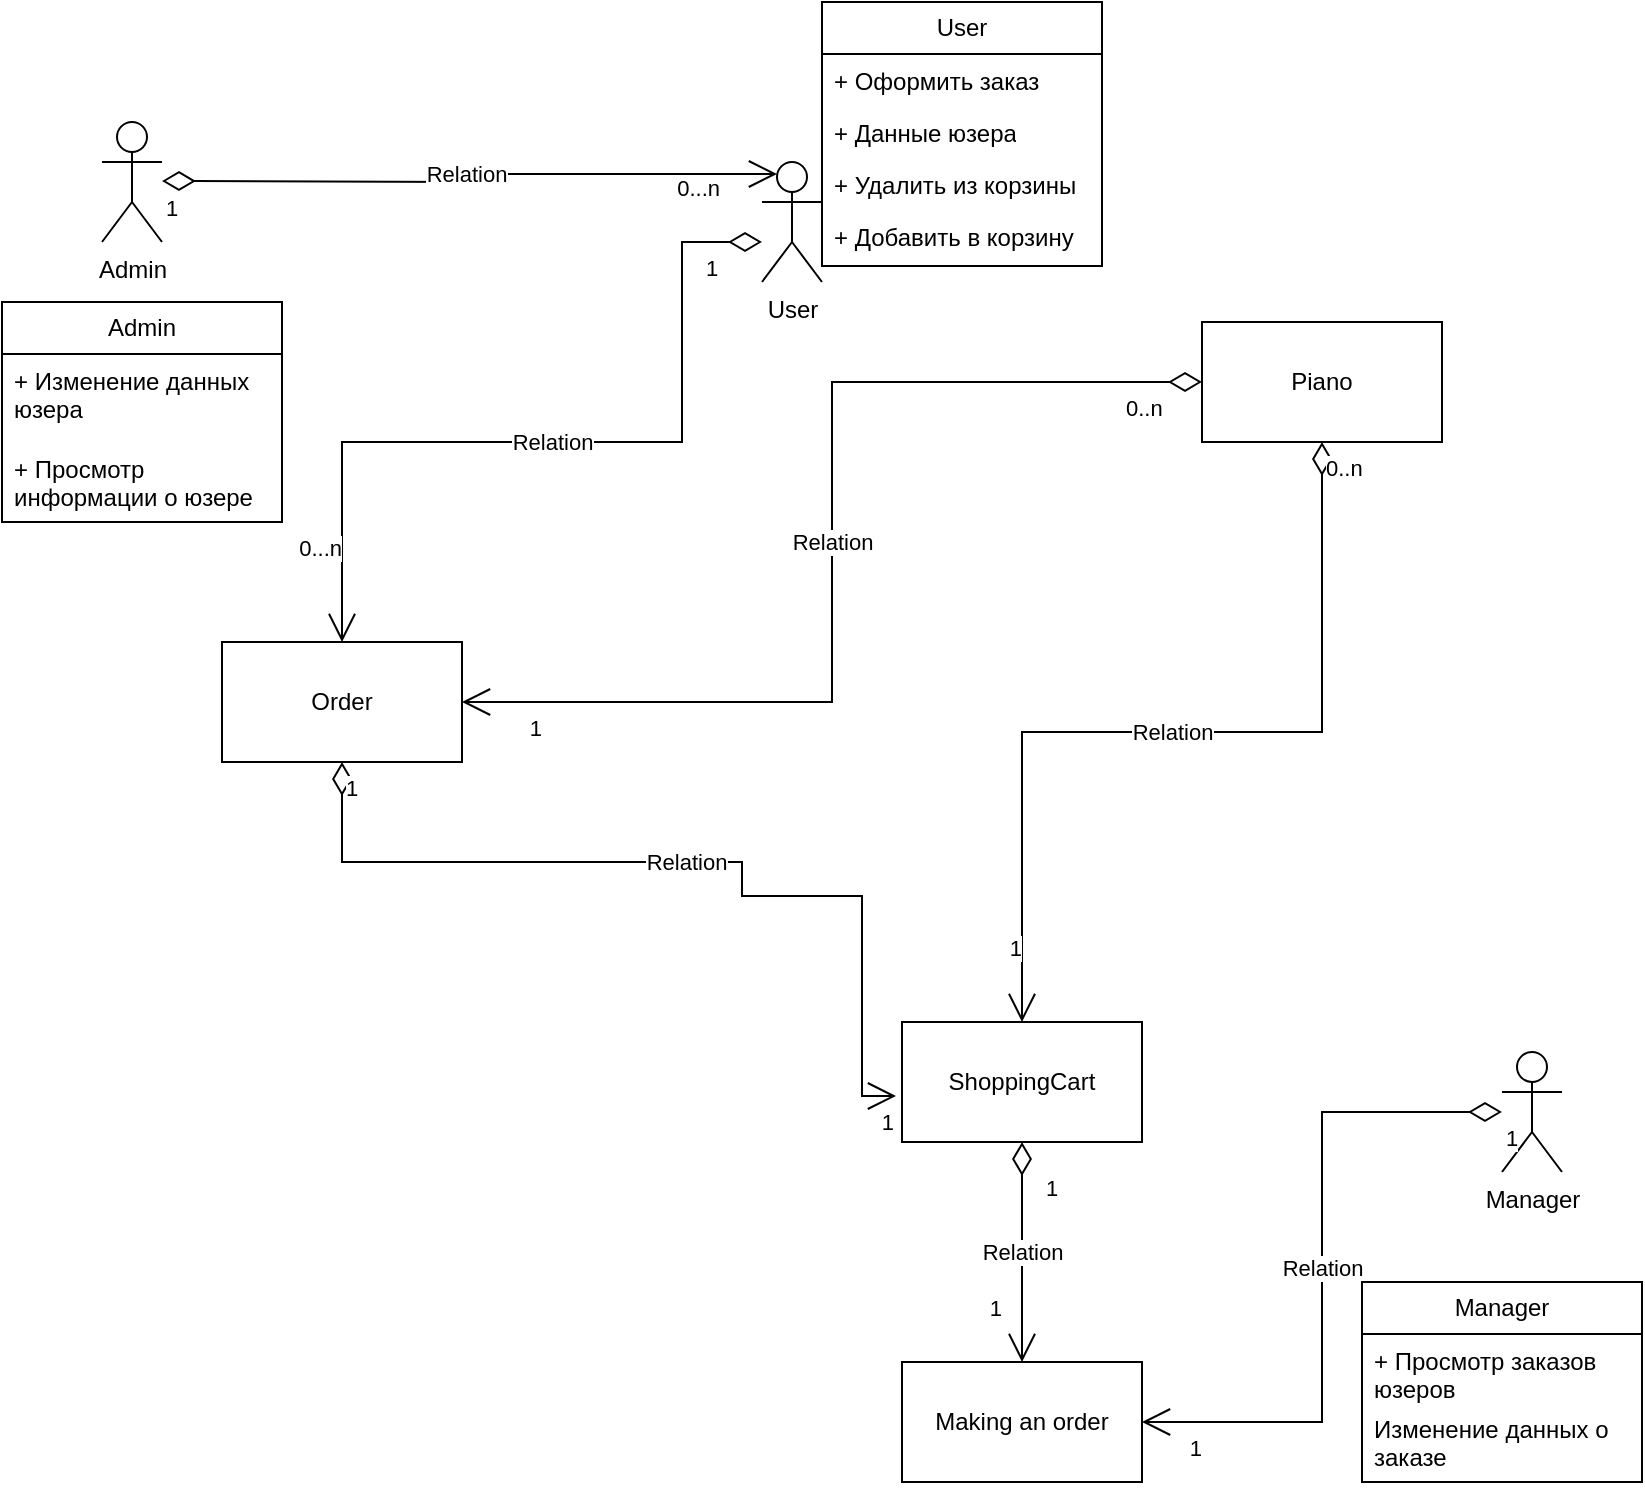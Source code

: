 <mxfile version="24.3.0" type="device">
  <diagram name="Страница — 1" id="aJWzpaHuT5H44-Uu2QTZ">
    <mxGraphModel dx="1386" dy="791" grid="1" gridSize="10" guides="1" tooltips="1" connect="1" arrows="1" fold="1" page="1" pageScale="1" pageWidth="827" pageHeight="1169" math="0" shadow="0">
      <root>
        <mxCell id="0" />
        <mxCell id="1" parent="0" />
        <mxCell id="VLDG_7hEAY1DyTeYcX6B-1" value="Piano" style="rounded=0;whiteSpace=wrap;html=1;" parent="1" vertex="1">
          <mxGeometry x="600" y="220" width="120" height="60" as="geometry" />
        </mxCell>
        <mxCell id="VLDG_7hEAY1DyTeYcX6B-3" value="Order" style="rounded=0;whiteSpace=wrap;html=1;" parent="1" vertex="1">
          <mxGeometry x="110" y="380" width="120" height="60" as="geometry" />
        </mxCell>
        <mxCell id="VLDG_7hEAY1DyTeYcX6B-4" value="ShoppingCart" style="rounded=0;whiteSpace=wrap;html=1;" parent="1" vertex="1">
          <mxGeometry x="450" y="570" width="120" height="60" as="geometry" />
        </mxCell>
        <mxCell id="VLDG_7hEAY1DyTeYcX6B-5" value="User" style="shape=umlActor;verticalLabelPosition=bottom;verticalAlign=top;html=1;outlineConnect=0;" parent="1" vertex="1">
          <mxGeometry x="380" y="140" width="30" height="60" as="geometry" />
        </mxCell>
        <mxCell id="VLDG_7hEAY1DyTeYcX6B-6" value="Relation" style="endArrow=open;html=1;endSize=12;startArrow=diamondThin;startSize=14;startFill=0;edgeStyle=orthogonalEdgeStyle;rounded=0;exitX=0;exitY=0.5;exitDx=0;exitDy=0;entryX=0.5;entryY=0;entryDx=0;entryDy=0;" parent="1" target="VLDG_7hEAY1DyTeYcX6B-3" edge="1">
          <mxGeometry relative="1" as="geometry">
            <mxPoint x="380" y="180" as="sourcePoint" />
            <mxPoint x="470" y="260" as="targetPoint" />
            <Array as="points">
              <mxPoint x="340" y="180" />
              <mxPoint x="340" y="280" />
              <mxPoint x="170" y="280" />
            </Array>
            <mxPoint as="offset" />
          </mxGeometry>
        </mxCell>
        <mxCell id="VLDG_7hEAY1DyTeYcX6B-7" value="1" style="edgeLabel;resizable=0;html=1;align=left;verticalAlign=top;" parent="VLDG_7hEAY1DyTeYcX6B-6" connectable="0" vertex="1">
          <mxGeometry x="-1" relative="1" as="geometry">
            <mxPoint x="-30" as="offset" />
          </mxGeometry>
        </mxCell>
        <mxCell id="VLDG_7hEAY1DyTeYcX6B-8" value="0...n" style="edgeLabel;resizable=0;html=1;align=right;verticalAlign=top;" parent="VLDG_7hEAY1DyTeYcX6B-6" connectable="0" vertex="1">
          <mxGeometry x="1" relative="1" as="geometry">
            <mxPoint y="-60" as="offset" />
          </mxGeometry>
        </mxCell>
        <mxCell id="VLDG_7hEAY1DyTeYcX6B-10" value="Relation" style="endArrow=open;html=1;endSize=12;startArrow=diamondThin;startSize=14;startFill=0;edgeStyle=orthogonalEdgeStyle;rounded=0;exitX=0.5;exitY=1;exitDx=0;exitDy=0;entryX=0.5;entryY=0;entryDx=0;entryDy=0;" parent="1" source="VLDG_7hEAY1DyTeYcX6B-1" target="VLDG_7hEAY1DyTeYcX6B-4" edge="1">
          <mxGeometry relative="1" as="geometry">
            <mxPoint x="500" y="370" as="sourcePoint" />
            <mxPoint x="660" y="370" as="targetPoint" />
          </mxGeometry>
        </mxCell>
        <mxCell id="VLDG_7hEAY1DyTeYcX6B-11" value="0..n" style="edgeLabel;resizable=0;html=1;align=left;verticalAlign=top;" parent="VLDG_7hEAY1DyTeYcX6B-10" connectable="0" vertex="1">
          <mxGeometry x="-1" relative="1" as="geometry" />
        </mxCell>
        <mxCell id="VLDG_7hEAY1DyTeYcX6B-12" value="1" style="edgeLabel;resizable=0;html=1;align=right;verticalAlign=top;" parent="VLDG_7hEAY1DyTeYcX6B-10" connectable="0" vertex="1">
          <mxGeometry x="1" relative="1" as="geometry">
            <mxPoint y="-50" as="offset" />
          </mxGeometry>
        </mxCell>
        <mxCell id="VLDG_7hEAY1DyTeYcX6B-13" value="Relation" style="endArrow=open;html=1;endSize=12;startArrow=diamondThin;startSize=14;startFill=0;edgeStyle=orthogonalEdgeStyle;rounded=0;exitX=0;exitY=0.5;exitDx=0;exitDy=0;entryX=1;entryY=0.5;entryDx=0;entryDy=0;" parent="1" source="VLDG_7hEAY1DyTeYcX6B-1" target="VLDG_7hEAY1DyTeYcX6B-3" edge="1">
          <mxGeometry relative="1" as="geometry">
            <mxPoint x="320" y="340" as="sourcePoint" />
            <mxPoint x="480" y="340" as="targetPoint" />
          </mxGeometry>
        </mxCell>
        <mxCell id="VLDG_7hEAY1DyTeYcX6B-14" value="0..n" style="edgeLabel;resizable=0;html=1;align=left;verticalAlign=top;" parent="VLDG_7hEAY1DyTeYcX6B-13" connectable="0" vertex="1">
          <mxGeometry x="-1" relative="1" as="geometry">
            <mxPoint x="-40" as="offset" />
          </mxGeometry>
        </mxCell>
        <mxCell id="VLDG_7hEAY1DyTeYcX6B-15" value="1" style="edgeLabel;resizable=0;html=1;align=right;verticalAlign=top;" parent="VLDG_7hEAY1DyTeYcX6B-13" connectable="0" vertex="1">
          <mxGeometry x="1" relative="1" as="geometry">
            <mxPoint x="40" as="offset" />
          </mxGeometry>
        </mxCell>
        <mxCell id="VLDG_7hEAY1DyTeYcX6B-16" value="Relation" style="endArrow=open;html=1;endSize=12;startArrow=diamondThin;startSize=14;startFill=0;edgeStyle=orthogonalEdgeStyle;rounded=0;exitX=0.5;exitY=1;exitDx=0;exitDy=0;entryX=-0.025;entryY=0.617;entryDx=0;entryDy=0;entryPerimeter=0;" parent="1" source="VLDG_7hEAY1DyTeYcX6B-3" target="VLDG_7hEAY1DyTeYcX6B-4" edge="1">
          <mxGeometry relative="1" as="geometry">
            <mxPoint x="150" y="510" as="sourcePoint" />
            <mxPoint x="310" y="510" as="targetPoint" />
            <Array as="points">
              <mxPoint x="170" y="490" />
              <mxPoint x="370" y="490" />
              <mxPoint x="370" y="507" />
              <mxPoint x="430" y="507" />
              <mxPoint x="430" y="607" />
            </Array>
          </mxGeometry>
        </mxCell>
        <mxCell id="VLDG_7hEAY1DyTeYcX6B-17" value="1" style="edgeLabel;resizable=0;html=1;align=left;verticalAlign=top;" parent="VLDG_7hEAY1DyTeYcX6B-16" connectable="0" vertex="1">
          <mxGeometry x="-1" relative="1" as="geometry" />
        </mxCell>
        <mxCell id="VLDG_7hEAY1DyTeYcX6B-18" value="1" style="edgeLabel;resizable=0;html=1;align=right;verticalAlign=top;" parent="VLDG_7hEAY1DyTeYcX6B-16" connectable="0" vertex="1">
          <mxGeometry x="1" relative="1" as="geometry" />
        </mxCell>
        <mxCell id="VLDG_7hEAY1DyTeYcX6B-19" value="Admin&lt;br&gt;" style="shape=umlActor;verticalLabelPosition=bottom;verticalAlign=top;html=1;" parent="1" vertex="1">
          <mxGeometry x="50" y="120" width="30" height="60" as="geometry" />
        </mxCell>
        <mxCell id="VLDG_7hEAY1DyTeYcX6B-20" value="Manager&lt;br&gt;" style="shape=umlActor;verticalLabelPosition=bottom;verticalAlign=top;html=1;" parent="1" vertex="1">
          <mxGeometry x="750" y="585" width="30" height="60" as="geometry" />
        </mxCell>
        <mxCell id="VLDG_7hEAY1DyTeYcX6B-21" value="User" style="swimlane;fontStyle=0;childLayout=stackLayout;horizontal=1;startSize=26;fillColor=none;horizontalStack=0;resizeParent=1;resizeParentMax=0;resizeLast=0;collapsible=1;marginBottom=0;whiteSpace=wrap;html=1;" parent="1" vertex="1">
          <mxGeometry x="410" y="60" width="140" height="132" as="geometry" />
        </mxCell>
        <mxCell id="VLDG_7hEAY1DyTeYcX6B-28" value="+ Оформить заказ" style="text;strokeColor=none;fillColor=none;align=left;verticalAlign=top;spacingLeft=4;spacingRight=4;overflow=hidden;rotatable=0;points=[[0,0.5],[1,0.5]];portConstraint=eastwest;whiteSpace=wrap;html=1;" parent="VLDG_7hEAY1DyTeYcX6B-21" vertex="1">
          <mxGeometry y="26" width="140" height="26" as="geometry" />
        </mxCell>
        <mxCell id="VLDG_7hEAY1DyTeYcX6B-23" value="+ Данные юзера" style="text;strokeColor=none;fillColor=none;align=left;verticalAlign=top;spacingLeft=4;spacingRight=4;overflow=hidden;rotatable=0;points=[[0,0.5],[1,0.5]];portConstraint=eastwest;whiteSpace=wrap;html=1;" parent="VLDG_7hEAY1DyTeYcX6B-21" vertex="1">
          <mxGeometry y="52" width="140" height="26" as="geometry" />
        </mxCell>
        <mxCell id="VLDG_7hEAY1DyTeYcX6B-27" value="+ Удалить из корзины" style="text;strokeColor=none;fillColor=none;align=left;verticalAlign=top;spacingLeft=4;spacingRight=4;overflow=hidden;rotatable=0;points=[[0,0.5],[1,0.5]];portConstraint=eastwest;whiteSpace=wrap;html=1;" parent="VLDG_7hEAY1DyTeYcX6B-21" vertex="1">
          <mxGeometry y="78" width="140" height="26" as="geometry" />
        </mxCell>
        <mxCell id="VLDG_7hEAY1DyTeYcX6B-24" value="+ Добавить в корзину" style="text;strokeColor=none;fillColor=none;align=left;verticalAlign=top;spacingLeft=4;spacingRight=4;overflow=hidden;rotatable=0;points=[[0,0.5],[1,0.5]];portConstraint=eastwest;whiteSpace=wrap;html=1;" parent="VLDG_7hEAY1DyTeYcX6B-21" vertex="1">
          <mxGeometry y="104" width="140" height="28" as="geometry" />
        </mxCell>
        <mxCell id="VLDG_7hEAY1DyTeYcX6B-29" value="Making an order" style="html=1;whiteSpace=wrap;" parent="1" vertex="1">
          <mxGeometry x="450" y="740" width="120" height="60" as="geometry" />
        </mxCell>
        <mxCell id="VLDG_7hEAY1DyTeYcX6B-30" value="Relation" style="endArrow=open;html=1;endSize=12;startArrow=diamondThin;startSize=14;startFill=0;edgeStyle=orthogonalEdgeStyle;rounded=0;exitX=0.5;exitY=1;exitDx=0;exitDy=0;entryX=0.5;entryY=0;entryDx=0;entryDy=0;" parent="1" source="VLDG_7hEAY1DyTeYcX6B-4" target="VLDG_7hEAY1DyTeYcX6B-29" edge="1">
          <mxGeometry relative="1" as="geometry">
            <mxPoint x="230" y="680" as="sourcePoint" />
            <mxPoint x="390" y="680" as="targetPoint" />
          </mxGeometry>
        </mxCell>
        <mxCell id="VLDG_7hEAY1DyTeYcX6B-31" value="1" style="edgeLabel;resizable=0;html=1;align=left;verticalAlign=top;" parent="VLDG_7hEAY1DyTeYcX6B-30" connectable="0" vertex="1">
          <mxGeometry x="-1" relative="1" as="geometry">
            <mxPoint x="10" y="10" as="offset" />
          </mxGeometry>
        </mxCell>
        <mxCell id="VLDG_7hEAY1DyTeYcX6B-32" value="1" style="edgeLabel;resizable=0;html=1;align=right;verticalAlign=top;" parent="VLDG_7hEAY1DyTeYcX6B-30" connectable="0" vertex="1">
          <mxGeometry x="1" relative="1" as="geometry">
            <mxPoint x="-10" y="-40" as="offset" />
          </mxGeometry>
        </mxCell>
        <mxCell id="VLDG_7hEAY1DyTeYcX6B-33" value="Relation" style="endArrow=open;html=1;endSize=12;startArrow=diamondThin;startSize=14;startFill=0;edgeStyle=orthogonalEdgeStyle;rounded=0;entryX=1;entryY=0.5;entryDx=0;entryDy=0;" parent="1" source="VLDG_7hEAY1DyTeYcX6B-20" target="VLDG_7hEAY1DyTeYcX6B-29" edge="1">
          <mxGeometry relative="1" as="geometry">
            <mxPoint x="630" y="660" as="sourcePoint" />
            <mxPoint x="790" y="660" as="targetPoint" />
          </mxGeometry>
        </mxCell>
        <mxCell id="VLDG_7hEAY1DyTeYcX6B-34" value="1" style="edgeLabel;resizable=0;html=1;align=left;verticalAlign=top;" parent="VLDG_7hEAY1DyTeYcX6B-33" connectable="0" vertex="1">
          <mxGeometry x="-1" relative="1" as="geometry" />
        </mxCell>
        <mxCell id="VLDG_7hEAY1DyTeYcX6B-35" value="1" style="edgeLabel;resizable=0;html=1;align=right;verticalAlign=top;" parent="VLDG_7hEAY1DyTeYcX6B-33" connectable="0" vertex="1">
          <mxGeometry x="1" relative="1" as="geometry">
            <mxPoint x="30" as="offset" />
          </mxGeometry>
        </mxCell>
        <mxCell id="VLDG_7hEAY1DyTeYcX6B-37" value="Relation" style="endArrow=open;html=1;endSize=12;startArrow=diamondThin;startSize=14;startFill=0;edgeStyle=orthogonalEdgeStyle;rounded=0;entryX=0.25;entryY=0.1;entryDx=0;entryDy=0;entryPerimeter=0;" parent="1" target="VLDG_7hEAY1DyTeYcX6B-5" edge="1">
          <mxGeometry relative="1" as="geometry">
            <mxPoint x="80" y="149.5" as="sourcePoint" />
            <mxPoint x="240" y="149.5" as="targetPoint" />
          </mxGeometry>
        </mxCell>
        <mxCell id="VLDG_7hEAY1DyTeYcX6B-38" value="1" style="edgeLabel;resizable=0;html=1;align=left;verticalAlign=top;" parent="VLDG_7hEAY1DyTeYcX6B-37" connectable="0" vertex="1">
          <mxGeometry x="-1" relative="1" as="geometry" />
        </mxCell>
        <mxCell id="VLDG_7hEAY1DyTeYcX6B-39" value="0...n" style="edgeLabel;resizable=0;html=1;align=right;verticalAlign=top;" parent="VLDG_7hEAY1DyTeYcX6B-37" connectable="0" vertex="1">
          <mxGeometry x="1" relative="1" as="geometry">
            <mxPoint x="-28" y="-6" as="offset" />
          </mxGeometry>
        </mxCell>
        <mxCell id="VLDG_7hEAY1DyTeYcX6B-40" value="Admin" style="swimlane;fontStyle=0;childLayout=stackLayout;horizontal=1;startSize=26;fillColor=none;horizontalStack=0;resizeParent=1;resizeParentMax=0;resizeLast=0;collapsible=1;marginBottom=0;whiteSpace=wrap;html=1;" parent="1" vertex="1">
          <mxGeometry y="210" width="140" height="110" as="geometry" />
        </mxCell>
        <mxCell id="VLDG_7hEAY1DyTeYcX6B-41" value="+ Изменение данных юзера" style="text;strokeColor=none;fillColor=none;align=left;verticalAlign=top;spacingLeft=4;spacingRight=4;overflow=hidden;rotatable=0;points=[[0,0.5],[1,0.5]];portConstraint=eastwest;whiteSpace=wrap;html=1;" parent="VLDG_7hEAY1DyTeYcX6B-40" vertex="1">
          <mxGeometry y="26" width="140" height="44" as="geometry" />
        </mxCell>
        <mxCell id="VLDG_7hEAY1DyTeYcX6B-42" value="+ Просмотр информации о юзере" style="text;strokeColor=none;fillColor=none;align=left;verticalAlign=top;spacingLeft=4;spacingRight=4;overflow=hidden;rotatable=0;points=[[0,0.5],[1,0.5]];portConstraint=eastwest;whiteSpace=wrap;html=1;" parent="VLDG_7hEAY1DyTeYcX6B-40" vertex="1">
          <mxGeometry y="70" width="140" height="40" as="geometry" />
        </mxCell>
        <mxCell id="VLDG_7hEAY1DyTeYcX6B-45" value="Manager" style="swimlane;fontStyle=0;childLayout=stackLayout;horizontal=1;startSize=26;fillColor=none;horizontalStack=0;resizeParent=1;resizeParentMax=0;resizeLast=0;collapsible=1;marginBottom=0;whiteSpace=wrap;html=1;" parent="1" vertex="1">
          <mxGeometry x="680" y="700" width="140" height="100" as="geometry" />
        </mxCell>
        <mxCell id="VLDG_7hEAY1DyTeYcX6B-46" value="+ Просмотр заказов юзеров" style="text;strokeColor=none;fillColor=none;align=left;verticalAlign=top;spacingLeft=4;spacingRight=4;overflow=hidden;rotatable=0;points=[[0,0.5],[1,0.5]];portConstraint=eastwest;whiteSpace=wrap;html=1;" parent="VLDG_7hEAY1DyTeYcX6B-45" vertex="1">
          <mxGeometry y="26" width="140" height="34" as="geometry" />
        </mxCell>
        <mxCell id="VLDG_7hEAY1DyTeYcX6B-47" value="Изменение данных о заказе" style="text;strokeColor=none;fillColor=none;align=left;verticalAlign=top;spacingLeft=4;spacingRight=4;overflow=hidden;rotatable=0;points=[[0,0.5],[1,0.5]];portConstraint=eastwest;whiteSpace=wrap;html=1;" parent="VLDG_7hEAY1DyTeYcX6B-45" vertex="1">
          <mxGeometry y="60" width="140" height="40" as="geometry" />
        </mxCell>
      </root>
    </mxGraphModel>
  </diagram>
</mxfile>
